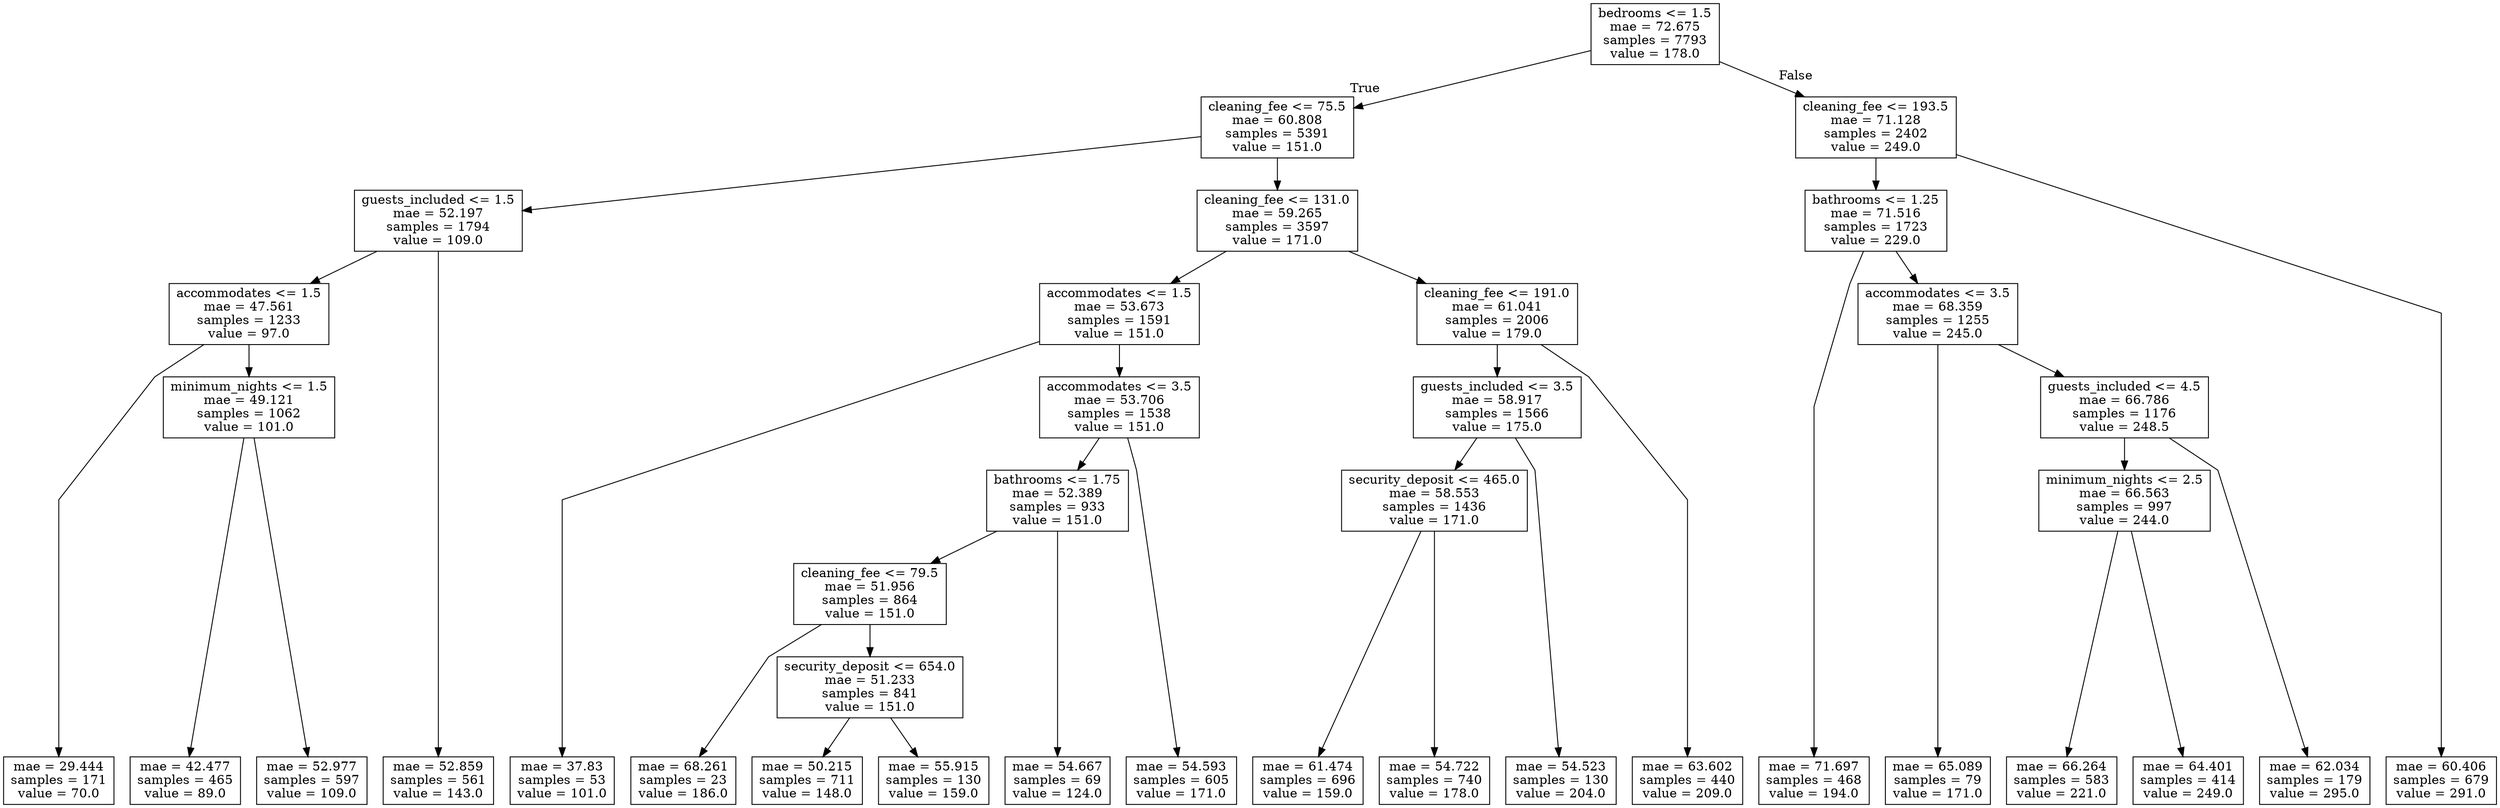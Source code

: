 digraph Tree {
node [shape=box] ;
graph [ranksep=equally, splines=polyline] ;
0 [label="bedrooms <= 1.5\nmae = 72.675\nsamples = 7793\nvalue = 178.0"] ;
1 [label="cleaning_fee <= 75.5\nmae = 60.808\nsamples = 5391\nvalue = 151.0"] ;
0 -> 1 [labeldistance=2.5, labelangle=45, headlabel="True"] ;
2 [label="guests_included <= 1.5\nmae = 52.197\nsamples = 1794\nvalue = 109.0"] ;
1 -> 2 ;
3 [label="accommodates <= 1.5\nmae = 47.561\nsamples = 1233\nvalue = 97.0"] ;
2 -> 3 ;
4 [label="mae = 29.444\nsamples = 171\nvalue = 70.0"] ;
3 -> 4 ;
5 [label="minimum_nights <= 1.5\nmae = 49.121\nsamples = 1062\nvalue = 101.0"] ;
3 -> 5 ;
6 [label="mae = 42.477\nsamples = 465\nvalue = 89.0"] ;
5 -> 6 ;
7 [label="mae = 52.977\nsamples = 597\nvalue = 109.0"] ;
5 -> 7 ;
8 [label="mae = 52.859\nsamples = 561\nvalue = 143.0"] ;
2 -> 8 ;
9 [label="cleaning_fee <= 131.0\nmae = 59.265\nsamples = 3597\nvalue = 171.0"] ;
1 -> 9 ;
10 [label="accommodates <= 1.5\nmae = 53.673\nsamples = 1591\nvalue = 151.0"] ;
9 -> 10 ;
11 [label="mae = 37.83\nsamples = 53\nvalue = 101.0"] ;
10 -> 11 ;
12 [label="accommodates <= 3.5\nmae = 53.706\nsamples = 1538\nvalue = 151.0"] ;
10 -> 12 ;
13 [label="bathrooms <= 1.75\nmae = 52.389\nsamples = 933\nvalue = 151.0"] ;
12 -> 13 ;
14 [label="cleaning_fee <= 79.5\nmae = 51.956\nsamples = 864\nvalue = 151.0"] ;
13 -> 14 ;
15 [label="mae = 68.261\nsamples = 23\nvalue = 186.0"] ;
14 -> 15 ;
16 [label="security_deposit <= 654.0\nmae = 51.233\nsamples = 841\nvalue = 151.0"] ;
14 -> 16 ;
17 [label="mae = 50.215\nsamples = 711\nvalue = 148.0"] ;
16 -> 17 ;
18 [label="mae = 55.915\nsamples = 130\nvalue = 159.0"] ;
16 -> 18 ;
19 [label="mae = 54.667\nsamples = 69\nvalue = 124.0"] ;
13 -> 19 ;
20 [label="mae = 54.593\nsamples = 605\nvalue = 171.0"] ;
12 -> 20 ;
21 [label="cleaning_fee <= 191.0\nmae = 61.041\nsamples = 2006\nvalue = 179.0"] ;
9 -> 21 ;
22 [label="guests_included <= 3.5\nmae = 58.917\nsamples = 1566\nvalue = 175.0"] ;
21 -> 22 ;
23 [label="security_deposit <= 465.0\nmae = 58.553\nsamples = 1436\nvalue = 171.0"] ;
22 -> 23 ;
24 [label="mae = 61.474\nsamples = 696\nvalue = 159.0"] ;
23 -> 24 ;
25 [label="mae = 54.722\nsamples = 740\nvalue = 178.0"] ;
23 -> 25 ;
26 [label="mae = 54.523\nsamples = 130\nvalue = 204.0"] ;
22 -> 26 ;
27 [label="mae = 63.602\nsamples = 440\nvalue = 209.0"] ;
21 -> 27 ;
28 [label="cleaning_fee <= 193.5\nmae = 71.128\nsamples = 2402\nvalue = 249.0"] ;
0 -> 28 [labeldistance=2.5, labelangle=-45, headlabel="False"] ;
29 [label="bathrooms <= 1.25\nmae = 71.516\nsamples = 1723\nvalue = 229.0"] ;
28 -> 29 ;
30 [label="mae = 71.697\nsamples = 468\nvalue = 194.0"] ;
29 -> 30 ;
31 [label="accommodates <= 3.5\nmae = 68.359\nsamples = 1255\nvalue = 245.0"] ;
29 -> 31 ;
32 [label="mae = 65.089\nsamples = 79\nvalue = 171.0"] ;
31 -> 32 ;
33 [label="guests_included <= 4.5\nmae = 66.786\nsamples = 1176\nvalue = 248.5"] ;
31 -> 33 ;
34 [label="minimum_nights <= 2.5\nmae = 66.563\nsamples = 997\nvalue = 244.0"] ;
33 -> 34 ;
35 [label="mae = 66.264\nsamples = 583\nvalue = 221.0"] ;
34 -> 35 ;
36 [label="mae = 64.401\nsamples = 414\nvalue = 249.0"] ;
34 -> 36 ;
37 [label="mae = 62.034\nsamples = 179\nvalue = 295.0"] ;
33 -> 37 ;
38 [label="mae = 60.406\nsamples = 679\nvalue = 291.0"] ;
28 -> 38 ;
{rank=same ; 0} ;
{rank=same ; 1; 28} ;
{rank=same ; 2; 9; 29} ;
{rank=same ; 3; 10; 21; 31} ;
{rank=same ; 5; 12; 22; 33} ;
{rank=same ; 13; 23; 34} ;
{rank=same ; 14} ;
{rank=same ; 16} ;
{rank=same ; 4; 6; 7; 8; 11; 15; 17; 18; 19; 20; 24; 25; 26; 27; 30; 32; 35; 36; 37; 38} ;
}